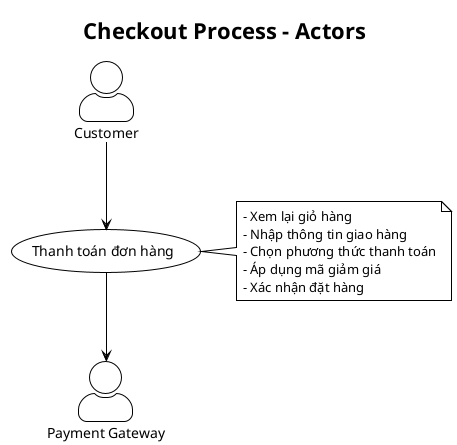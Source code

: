 @startuml Checkout Process Actor
!theme plain
skinparam backgroundColor white
skinparam actorStyle awesome

title Checkout Process - Actors

actor "Customer" as Customer
actor "Payment Gateway" as PaymentGateway
usecase "Thanh toán đơn hàng" as UC_Checkout

Customer --> UC_Checkout
UC_Checkout --> PaymentGateway

note right of UC_Checkout
  - Xem lại giỏ hàng
  - Nhập thông tin giao hàng
  - Chọn phương thức thanh toán
  - Áp dụng mã giảm giá
  - Xác nhận đặt hàng
end note

@enduml

